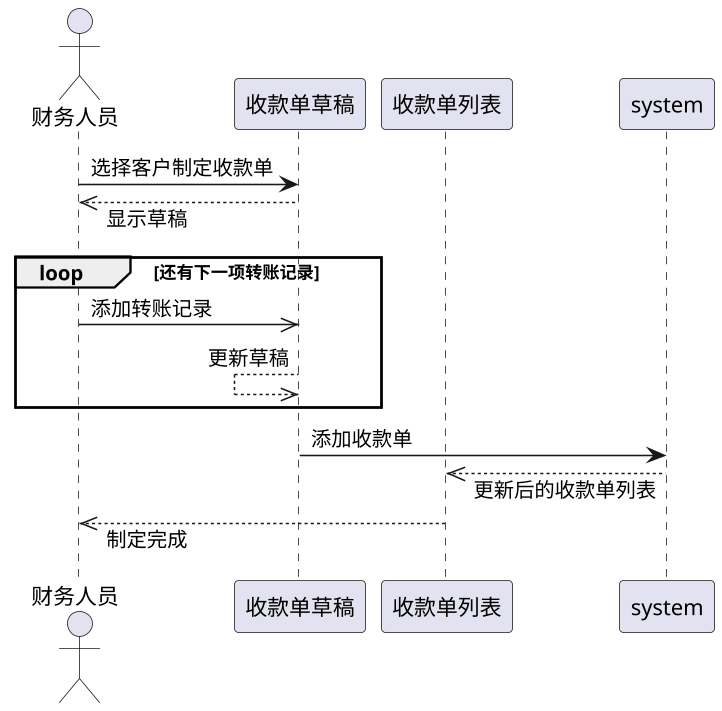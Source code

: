 @startuml
skinparam dpi 150
actor 财务人员
participant 收款单草稿
participant 收款单列表
participant system
skinparam responseMessageBelowArrow true
财务人员 -> 收款单草稿: 选择客户制定收款单
财务人员 <<-- 收款单草稿: 显示草稿
loop 还有下一项转账记录
    财务人员 ->> 收款单草稿: 添加转账记录
    收款单草稿 <<-- 收款单草稿: 更新草稿
end
收款单草稿 -> system: 添加收款单
收款单列表 <<-- system: 更新后的收款单列表
财务人员 <<-- 收款单列表: 制定完成
@enduml